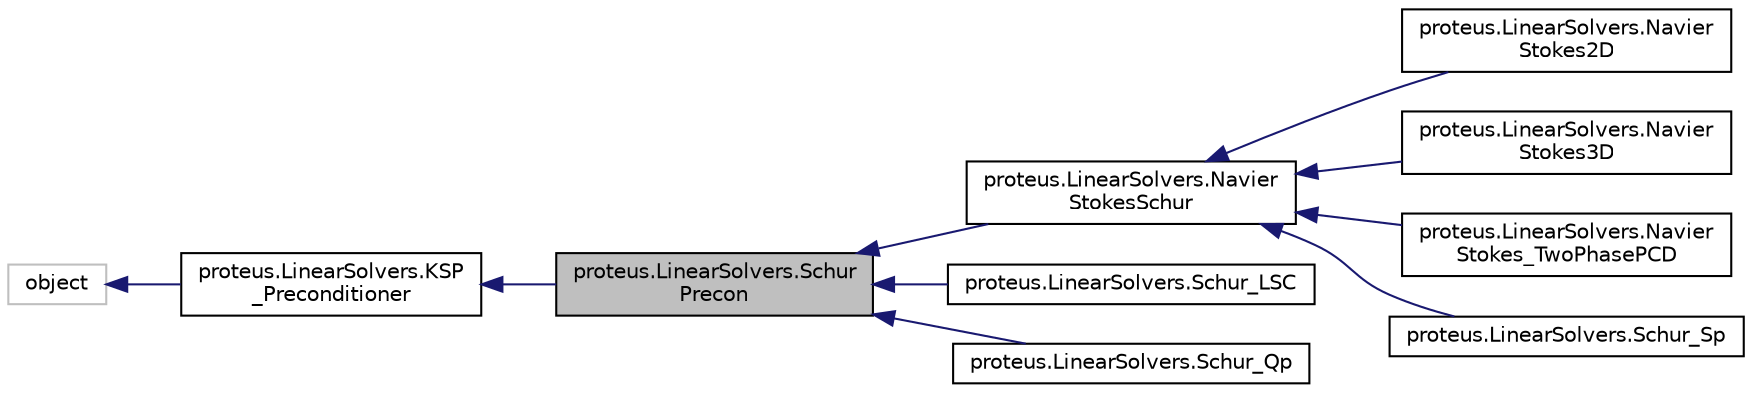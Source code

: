 digraph "proteus.LinearSolvers.SchurPrecon"
{
 // LATEX_PDF_SIZE
  edge [fontname="Helvetica",fontsize="10",labelfontname="Helvetica",labelfontsize="10"];
  node [fontname="Helvetica",fontsize="10",shape=record];
  rankdir="LR";
  Node1 [label="proteus.LinearSolvers.Schur\lPrecon",height=0.2,width=0.4,color="black", fillcolor="grey75", style="filled", fontcolor="black",tooltip=" "];
  Node2 -> Node1 [dir="back",color="midnightblue",fontsize="10",style="solid",fontname="Helvetica"];
  Node2 [label="proteus.LinearSolvers.KSP\l_Preconditioner",height=0.2,width=0.4,color="black", fillcolor="white", style="filled",URL="$classproteus_1_1LinearSolvers_1_1KSP__Preconditioner.html",tooltip=" "];
  Node3 -> Node2 [dir="back",color="midnightblue",fontsize="10",style="solid",fontname="Helvetica"];
  Node3 [label="object",height=0.2,width=0.4,color="grey75", fillcolor="white", style="filled",tooltip=" "];
  Node1 -> Node4 [dir="back",color="midnightblue",fontsize="10",style="solid",fontname="Helvetica"];
  Node4 [label="proteus.LinearSolvers.Navier\lStokesSchur",height=0.2,width=0.4,color="black", fillcolor="white", style="filled",URL="$classproteus_1_1LinearSolvers_1_1NavierStokesSchur.html",tooltip=" "];
  Node4 -> Node5 [dir="back",color="midnightblue",fontsize="10",style="solid",fontname="Helvetica"];
  Node5 [label="proteus.LinearSolvers.Navier\lStokes2D",height=0.2,width=0.4,color="black", fillcolor="white", style="filled",URL="$classproteus_1_1LinearSolvers_1_1NavierStokes2D.html",tooltip=" "];
  Node4 -> Node6 [dir="back",color="midnightblue",fontsize="10",style="solid",fontname="Helvetica"];
  Node6 [label="proteus.LinearSolvers.Navier\lStokes3D",height=0.2,width=0.4,color="black", fillcolor="white", style="filled",URL="$classproteus_1_1LinearSolvers_1_1NavierStokes3D.html",tooltip=" "];
  Node4 -> Node7 [dir="back",color="midnightblue",fontsize="10",style="solid",fontname="Helvetica"];
  Node7 [label="proteus.LinearSolvers.Navier\lStokes_TwoPhasePCD",height=0.2,width=0.4,color="black", fillcolor="white", style="filled",URL="$classproteus_1_1LinearSolvers_1_1NavierStokes__TwoPhasePCD.html",tooltip=" "];
  Node4 -> Node8 [dir="back",color="midnightblue",fontsize="10",style="solid",fontname="Helvetica"];
  Node8 [label="proteus.LinearSolvers.Schur_Sp",height=0.2,width=0.4,color="black", fillcolor="white", style="filled",URL="$classproteus_1_1LinearSolvers_1_1Schur__Sp.html",tooltip=" "];
  Node1 -> Node9 [dir="back",color="midnightblue",fontsize="10",style="solid",fontname="Helvetica"];
  Node9 [label="proteus.LinearSolvers.Schur_LSC",height=0.2,width=0.4,color="black", fillcolor="white", style="filled",URL="$classproteus_1_1LinearSolvers_1_1Schur__LSC.html",tooltip=" "];
  Node1 -> Node10 [dir="back",color="midnightblue",fontsize="10",style="solid",fontname="Helvetica"];
  Node10 [label="proteus.LinearSolvers.Schur_Qp",height=0.2,width=0.4,color="black", fillcolor="white", style="filled",URL="$classproteus_1_1LinearSolvers_1_1Schur__Qp.html",tooltip=" "];
}
